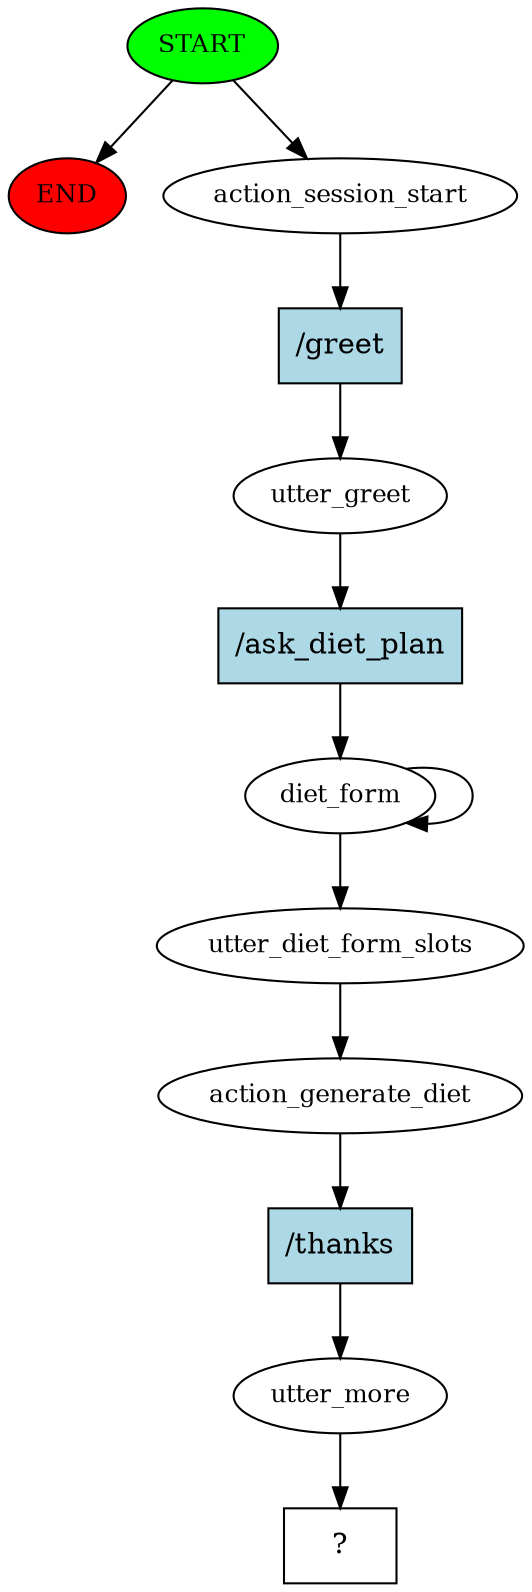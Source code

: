 digraph  {
0 [class="start active", fillcolor=green, fontsize=12, label=START, style=filled];
"-1" [class=end, fillcolor=red, fontsize=12, label=END, style=filled];
1 [class=active, fontsize=12, label=action_session_start];
2 [class=active, fontsize=12, label=utter_greet];
3 [class=active, fontsize=12, label=diet_form];
8 [class=active, fontsize=12, label=utter_diet_form_slots];
9 [class=active, fontsize=12, label=action_generate_diet];
10 [class=active, fontsize=12, label=utter_more];
11 [class="intent dashed active", label="  ?  ", shape=rect];
12 [class="intent active", fillcolor=lightblue, label="/greet", shape=rect, style=filled];
13 [class="intent active", fillcolor=lightblue, label="/ask_diet_plan", shape=rect, style=filled];
14 [class="intent active", fillcolor=lightblue, label="/thanks", shape=rect, style=filled];
0 -> "-1"  [class="", key=NONE, label=""];
0 -> 1  [class=active, key=NONE, label=""];
1 -> 12  [class=active, key=0];
2 -> 13  [class=active, key=0];
3 -> 3  [class=active, key=NONE, label=""];
3 -> 8  [class=active, key=NONE, label=""];
8 -> 9  [class=active, key=NONE, label=""];
9 -> 14  [class=active, key=0];
10 -> 11  [class=active, key=NONE, label=""];
12 -> 2  [class=active, key=0];
13 -> 3  [class=active, key=0];
14 -> 10  [class=active, key=0];
}
